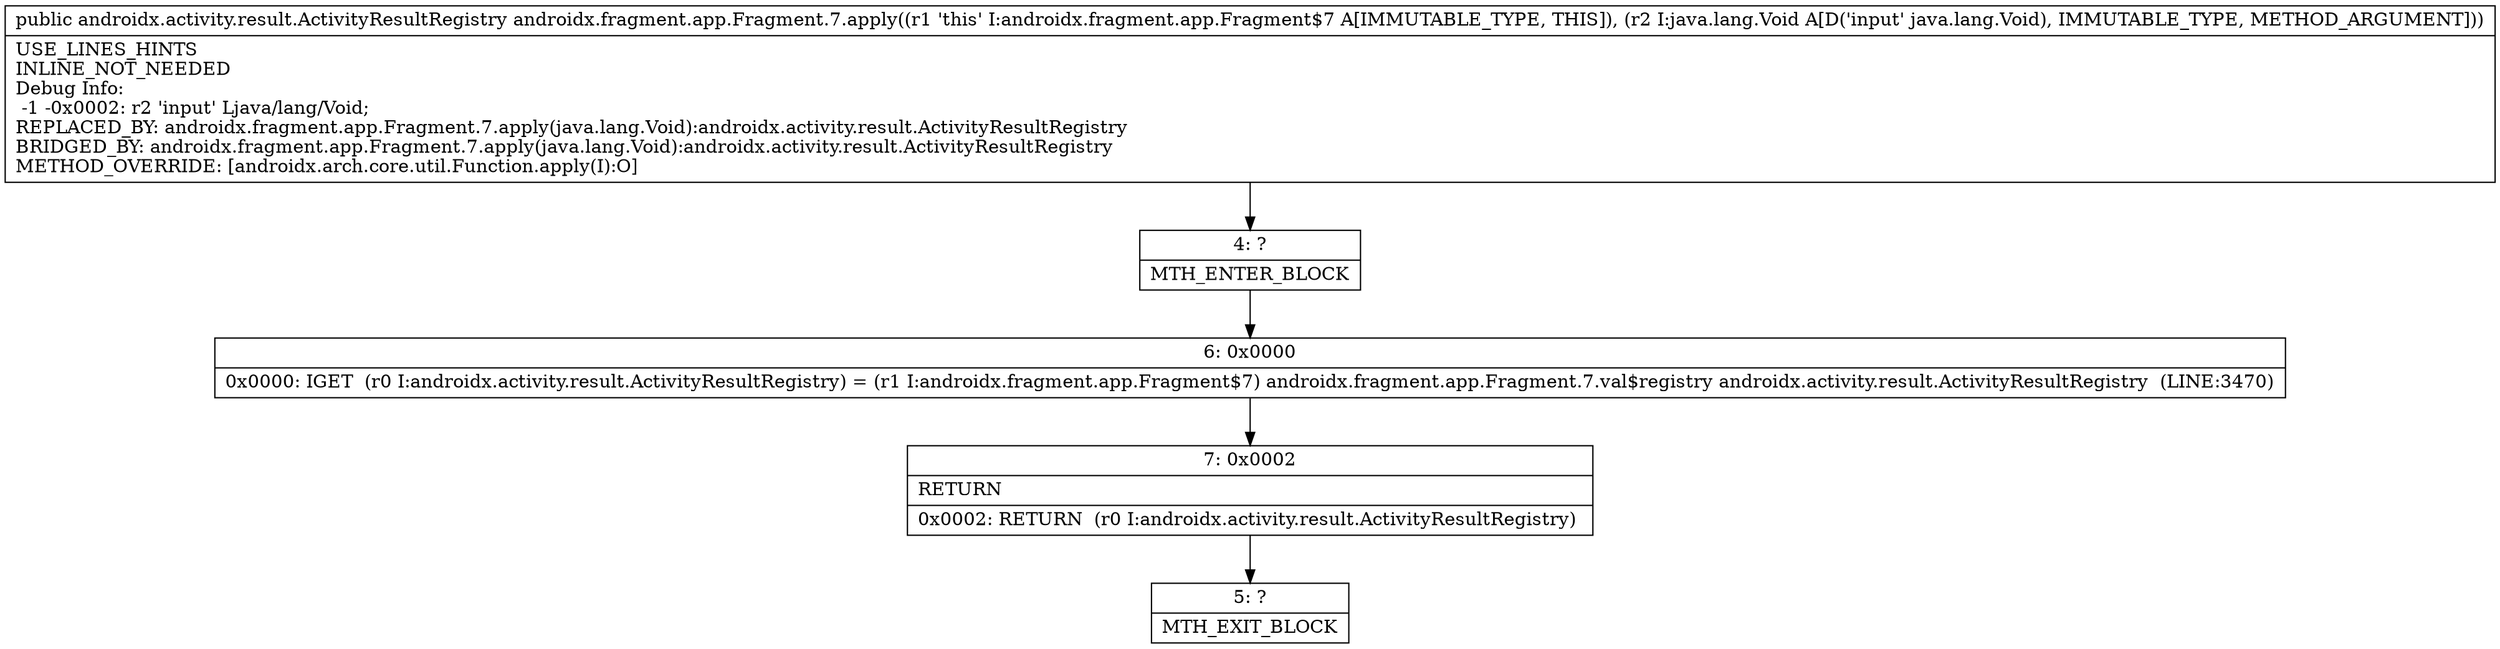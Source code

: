 digraph "CFG forandroidx.fragment.app.Fragment.7.apply(Ljava\/lang\/Void;)Landroidx\/activity\/result\/ActivityResultRegistry;" {
Node_4 [shape=record,label="{4\:\ ?|MTH_ENTER_BLOCK\l}"];
Node_6 [shape=record,label="{6\:\ 0x0000|0x0000: IGET  (r0 I:androidx.activity.result.ActivityResultRegistry) = (r1 I:androidx.fragment.app.Fragment$7) androidx.fragment.app.Fragment.7.val$registry androidx.activity.result.ActivityResultRegistry  (LINE:3470)\l}"];
Node_7 [shape=record,label="{7\:\ 0x0002|RETURN\l|0x0002: RETURN  (r0 I:androidx.activity.result.ActivityResultRegistry) \l}"];
Node_5 [shape=record,label="{5\:\ ?|MTH_EXIT_BLOCK\l}"];
MethodNode[shape=record,label="{public androidx.activity.result.ActivityResultRegistry androidx.fragment.app.Fragment.7.apply((r1 'this' I:androidx.fragment.app.Fragment$7 A[IMMUTABLE_TYPE, THIS]), (r2 I:java.lang.Void A[D('input' java.lang.Void), IMMUTABLE_TYPE, METHOD_ARGUMENT]))  | USE_LINES_HINTS\lINLINE_NOT_NEEDED\lDebug Info:\l  \-1 \-0x0002: r2 'input' Ljava\/lang\/Void;\lREPLACED_BY: androidx.fragment.app.Fragment.7.apply(java.lang.Void):androidx.activity.result.ActivityResultRegistry\lBRIDGED_BY: androidx.fragment.app.Fragment.7.apply(java.lang.Void):androidx.activity.result.ActivityResultRegistry\lMETHOD_OVERRIDE: [androidx.arch.core.util.Function.apply(I):O]\l}"];
MethodNode -> Node_4;Node_4 -> Node_6;
Node_6 -> Node_7;
Node_7 -> Node_5;
}

